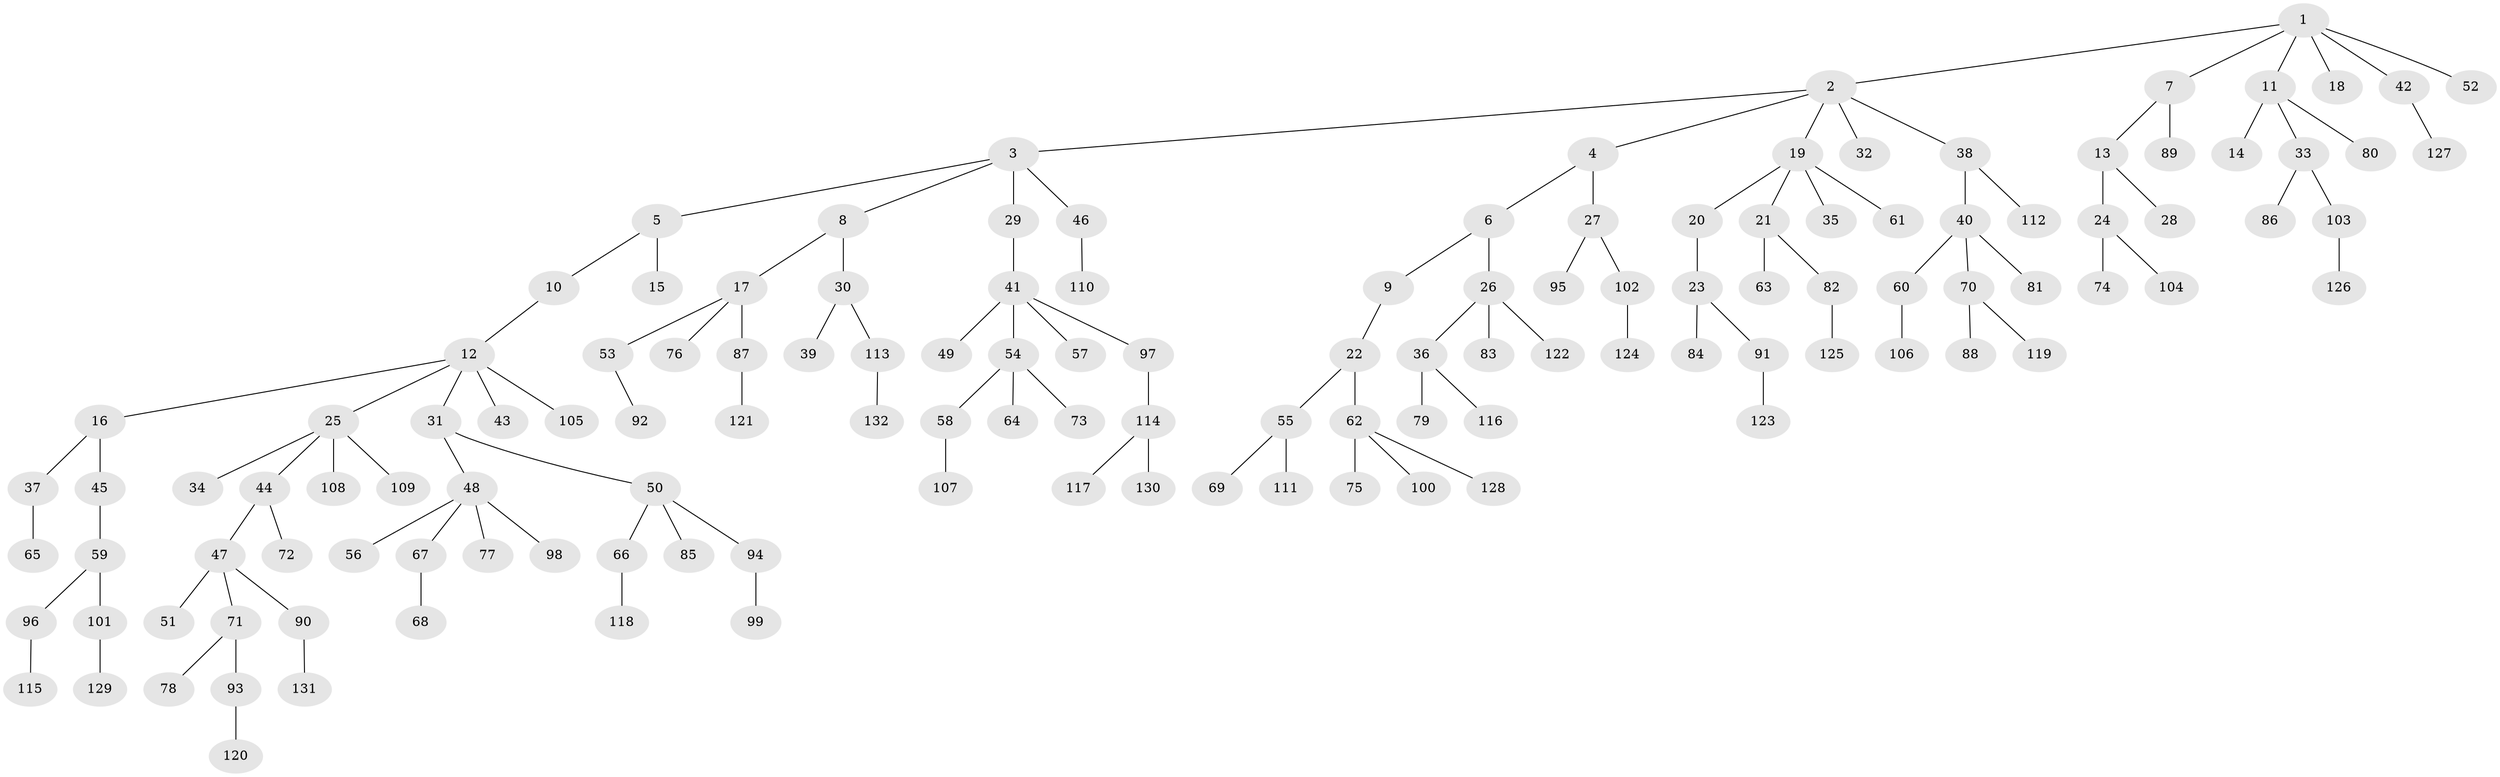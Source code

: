 // coarse degree distribution, {10: 0.011235955056179775, 5: 0.06741573033707865, 3: 0.10112359550561797, 4: 0.056179775280898875, 6: 0.011235955056179775, 1: 0.5730337078651685, 2: 0.1797752808988764}
// Generated by graph-tools (version 1.1) at 2025/24/03/03/25 07:24:05]
// undirected, 132 vertices, 131 edges
graph export_dot {
graph [start="1"]
  node [color=gray90,style=filled];
  1;
  2;
  3;
  4;
  5;
  6;
  7;
  8;
  9;
  10;
  11;
  12;
  13;
  14;
  15;
  16;
  17;
  18;
  19;
  20;
  21;
  22;
  23;
  24;
  25;
  26;
  27;
  28;
  29;
  30;
  31;
  32;
  33;
  34;
  35;
  36;
  37;
  38;
  39;
  40;
  41;
  42;
  43;
  44;
  45;
  46;
  47;
  48;
  49;
  50;
  51;
  52;
  53;
  54;
  55;
  56;
  57;
  58;
  59;
  60;
  61;
  62;
  63;
  64;
  65;
  66;
  67;
  68;
  69;
  70;
  71;
  72;
  73;
  74;
  75;
  76;
  77;
  78;
  79;
  80;
  81;
  82;
  83;
  84;
  85;
  86;
  87;
  88;
  89;
  90;
  91;
  92;
  93;
  94;
  95;
  96;
  97;
  98;
  99;
  100;
  101;
  102;
  103;
  104;
  105;
  106;
  107;
  108;
  109;
  110;
  111;
  112;
  113;
  114;
  115;
  116;
  117;
  118;
  119;
  120;
  121;
  122;
  123;
  124;
  125;
  126;
  127;
  128;
  129;
  130;
  131;
  132;
  1 -- 2;
  1 -- 7;
  1 -- 11;
  1 -- 18;
  1 -- 42;
  1 -- 52;
  2 -- 3;
  2 -- 4;
  2 -- 19;
  2 -- 32;
  2 -- 38;
  3 -- 5;
  3 -- 8;
  3 -- 29;
  3 -- 46;
  4 -- 6;
  4 -- 27;
  5 -- 10;
  5 -- 15;
  6 -- 9;
  6 -- 26;
  7 -- 13;
  7 -- 89;
  8 -- 17;
  8 -- 30;
  9 -- 22;
  10 -- 12;
  11 -- 14;
  11 -- 33;
  11 -- 80;
  12 -- 16;
  12 -- 25;
  12 -- 31;
  12 -- 43;
  12 -- 105;
  13 -- 24;
  13 -- 28;
  16 -- 37;
  16 -- 45;
  17 -- 53;
  17 -- 76;
  17 -- 87;
  19 -- 20;
  19 -- 21;
  19 -- 35;
  19 -- 61;
  20 -- 23;
  21 -- 63;
  21 -- 82;
  22 -- 55;
  22 -- 62;
  23 -- 84;
  23 -- 91;
  24 -- 74;
  24 -- 104;
  25 -- 34;
  25 -- 44;
  25 -- 108;
  25 -- 109;
  26 -- 36;
  26 -- 83;
  26 -- 122;
  27 -- 95;
  27 -- 102;
  29 -- 41;
  30 -- 39;
  30 -- 113;
  31 -- 48;
  31 -- 50;
  33 -- 86;
  33 -- 103;
  36 -- 79;
  36 -- 116;
  37 -- 65;
  38 -- 40;
  38 -- 112;
  40 -- 60;
  40 -- 70;
  40 -- 81;
  41 -- 49;
  41 -- 54;
  41 -- 57;
  41 -- 97;
  42 -- 127;
  44 -- 47;
  44 -- 72;
  45 -- 59;
  46 -- 110;
  47 -- 51;
  47 -- 71;
  47 -- 90;
  48 -- 56;
  48 -- 67;
  48 -- 77;
  48 -- 98;
  50 -- 66;
  50 -- 85;
  50 -- 94;
  53 -- 92;
  54 -- 58;
  54 -- 64;
  54 -- 73;
  55 -- 69;
  55 -- 111;
  58 -- 107;
  59 -- 96;
  59 -- 101;
  60 -- 106;
  62 -- 75;
  62 -- 100;
  62 -- 128;
  66 -- 118;
  67 -- 68;
  70 -- 88;
  70 -- 119;
  71 -- 78;
  71 -- 93;
  82 -- 125;
  87 -- 121;
  90 -- 131;
  91 -- 123;
  93 -- 120;
  94 -- 99;
  96 -- 115;
  97 -- 114;
  101 -- 129;
  102 -- 124;
  103 -- 126;
  113 -- 132;
  114 -- 117;
  114 -- 130;
}
